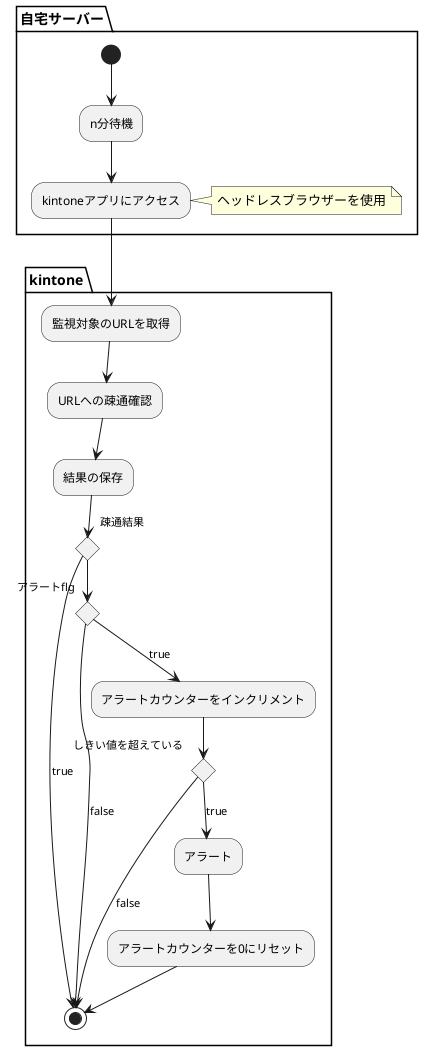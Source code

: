 @startuml

partition 自宅サーバー {
  (*) --> n分待機
  --> "kintoneアプリにアクセス"
  note right : ヘッドレスブラウザーを使用
}
partition kintone {
  "kintoneアプリにアクセス" --> "監視対象のURLを取得"
  --> "URLへの疎通確認"
  --> "結果の保存"
  if "疎通結果" then
    -->[true] (*)
  else
    if "アラートflg" then
      -->[true] "アラートカウンターをインクリメント"
      if "しきい値を超えている" then
        --> [true] "アラート"
        --> "アラートカウンターを0にリセット"
        --> (*)
      else
        -->[false] (*)
      endif
    else
      -->[false] (*)
    endif
  endif
}
@enduml